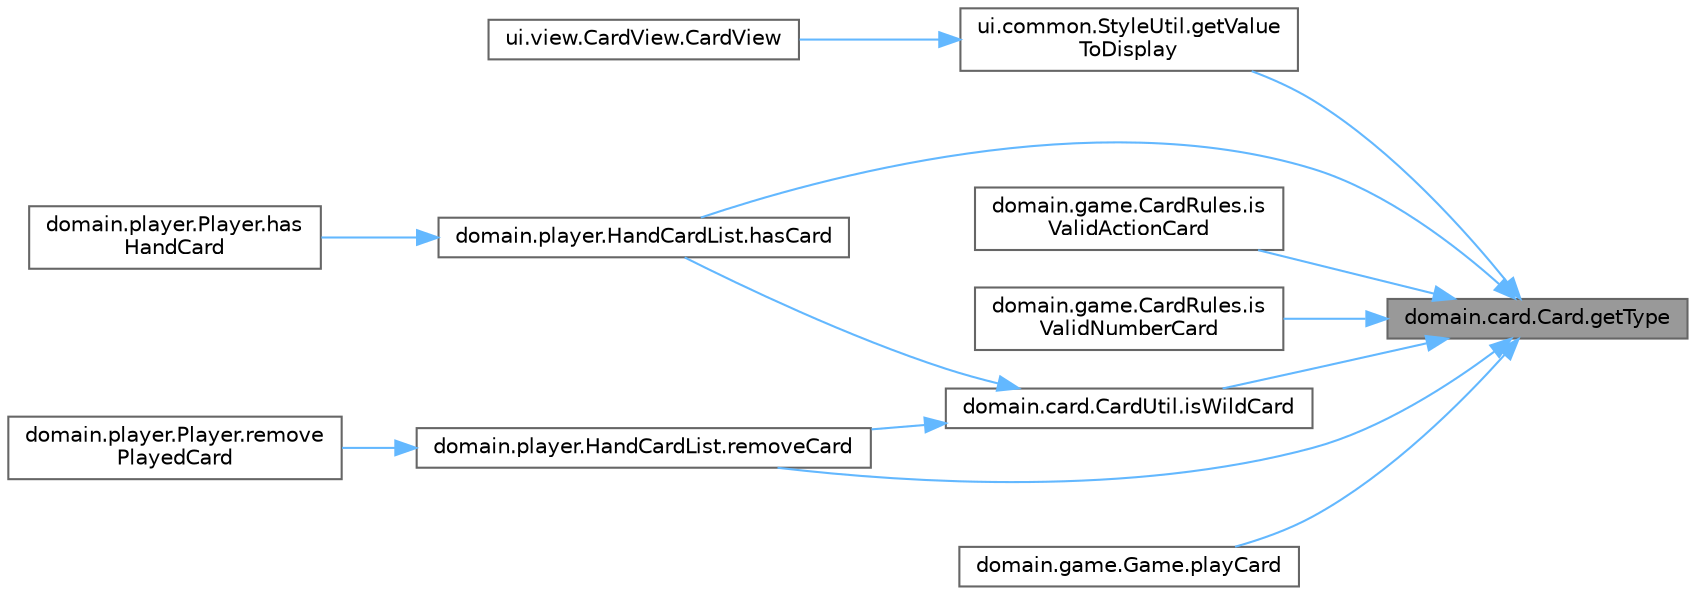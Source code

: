 digraph "domain.card.Card.getType"
{
 // LATEX_PDF_SIZE
  bgcolor="transparent";
  edge [fontname=Helvetica,fontsize=10,labelfontname=Helvetica,labelfontsize=10];
  node [fontname=Helvetica,fontsize=10,shape=box,height=0.2,width=0.4];
  rankdir="RL";
  Node1 [id="Node000001",label="domain.card.Card.getType",height=0.2,width=0.4,color="gray40", fillcolor="grey60", style="filled", fontcolor="black",tooltip=" "];
  Node1 -> Node2 [id="edge13_Node000001_Node000002",dir="back",color="steelblue1",style="solid",tooltip=" "];
  Node2 [id="Node000002",label="ui.common.StyleUtil.getValue\lToDisplay",height=0.2,width=0.4,color="grey40", fillcolor="white", style="filled",URL="$classui_1_1common_1_1_style_util.html#a46d0bf44cfee2ad91dd89e2679ec39b4",tooltip=" "];
  Node2 -> Node3 [id="edge14_Node000002_Node000003",dir="back",color="steelblue1",style="solid",tooltip=" "];
  Node3 [id="Node000003",label="ui.view.CardView.CardView",height=0.2,width=0.4,color="grey40", fillcolor="white", style="filled",URL="$classui_1_1view_1_1_card_view.html#a7b3446f55b8e645ff812100481dea0bc",tooltip=" "];
  Node1 -> Node4 [id="edge15_Node000001_Node000004",dir="back",color="steelblue1",style="solid",tooltip=" "];
  Node4 [id="Node000004",label="domain.player.HandCardList.hasCard",height=0.2,width=0.4,color="grey40", fillcolor="white", style="filled",URL="$classdomain_1_1player_1_1_hand_card_list.html#acade787f386af468618529d39a833b11",tooltip=" "];
  Node4 -> Node5 [id="edge16_Node000004_Node000005",dir="back",color="steelblue1",style="solid",tooltip=" "];
  Node5 [id="Node000005",label="domain.player.Player.has\lHandCard",height=0.2,width=0.4,color="grey40", fillcolor="white", style="filled",URL="$classdomain_1_1player_1_1_player.html#a99209271043f5332e645e37af40fce51",tooltip=" "];
  Node1 -> Node6 [id="edge17_Node000001_Node000006",dir="back",color="steelblue1",style="solid",tooltip=" "];
  Node6 [id="Node000006",label="domain.game.CardRules.is\lValidActionCard",height=0.2,width=0.4,color="grey40", fillcolor="white", style="filled",URL="$classdomain_1_1game_1_1_card_rules.html#a2ed0bf7892d81ebe70d1e32a929dfd11",tooltip="Valida si una carta de acción puede ser jugada sobre otra carta."];
  Node1 -> Node7 [id="edge18_Node000001_Node000007",dir="back",color="steelblue1",style="solid",tooltip=" "];
  Node7 [id="Node000007",label="domain.game.CardRules.is\lValidNumberCard",height=0.2,width=0.4,color="grey40", fillcolor="white", style="filled",URL="$classdomain_1_1game_1_1_card_rules.html#a5739cd37e0d3c1c194f42dd488819a6c",tooltip="Valida si una carta de número puede ser jugada sobre otra carta."];
  Node1 -> Node8 [id="edge19_Node000001_Node000008",dir="back",color="steelblue1",style="solid",tooltip=" "];
  Node8 [id="Node000008",label="domain.card.CardUtil.isWildCard",height=0.2,width=0.4,color="grey40", fillcolor="white", style="filled",URL="$classdomain_1_1card_1_1_card_util.html#a523b6bc0a4a6477326d78f348d8b8e35",tooltip=" "];
  Node8 -> Node4 [id="edge20_Node000008_Node000004",dir="back",color="steelblue1",style="solid",tooltip=" "];
  Node8 -> Node9 [id="edge21_Node000008_Node000009",dir="back",color="steelblue1",style="solid",tooltip=" "];
  Node9 [id="Node000009",label="domain.player.HandCardList.removeCard",height=0.2,width=0.4,color="grey40", fillcolor="white", style="filled",URL="$classdomain_1_1player_1_1_hand_card_list.html#a625c165949f98cc60c3360196e3b73c5",tooltip=" "];
  Node9 -> Node10 [id="edge22_Node000009_Node000010",dir="back",color="steelblue1",style="solid",tooltip=" "];
  Node10 [id="Node000010",label="domain.player.Player.remove\lPlayedCard",height=0.2,width=0.4,color="grey40", fillcolor="white", style="filled",URL="$classdomain_1_1player_1_1_player.html#a0c89d44cf2b75b4be01f9d26b0465e1d",tooltip=" "];
  Node1 -> Node11 [id="edge23_Node000001_Node000011",dir="back",color="steelblue1",style="solid",tooltip=" "];
  Node11 [id="Node000011",label="domain.game.Game.playCard",height=0.2,width=0.4,color="grey40", fillcolor="white", style="filled",URL="$classdomain_1_1game_1_1_game.html#a8c9262b9c67e2f308b323de12d843a28",tooltip="Juega una carta para el jugador actual, validando si dijo \"Uno\"."];
  Node1 -> Node9 [id="edge24_Node000001_Node000009",dir="back",color="steelblue1",style="solid",tooltip=" "];
}
